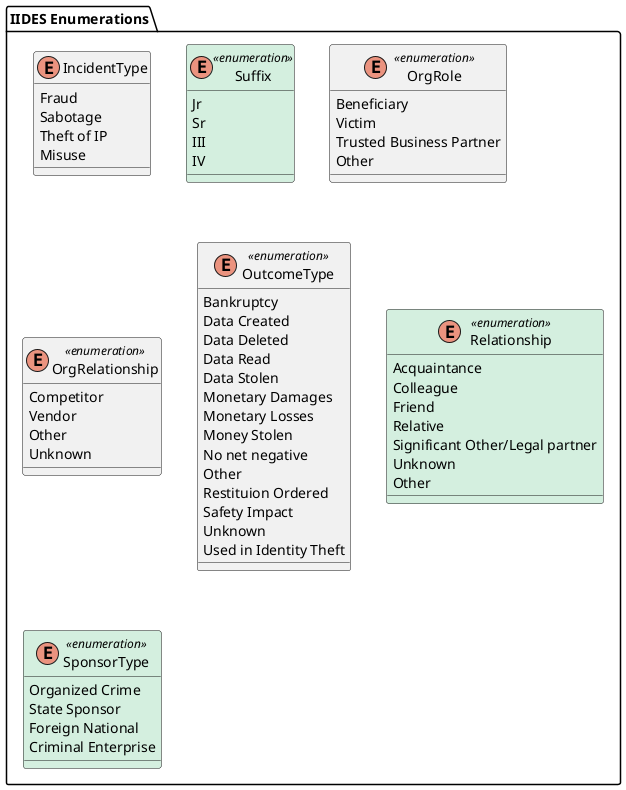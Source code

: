 @startuml IIDES_Enumerations
package "IIDES Enumerations" #FFF {

    enum IncidentType {
        Fraud
        Sabotage
        Theft of IP
        Misuse
    }
    enum Suffix <<enumeration>> #D4EFDF {
        Jr
        Sr
        III
        IV
    }
    enum OrgRole <<enumeration>> {
        Beneficiary
        Victim
        Trusted Business Partner
        Other
    }
    enum OrgRelationship <<enumeration>> {
        Competitor
        Vendor
        Other
        Unknown
    }
    enum OutcomeType <<enumeration>> {
        Bankruptcy
        Data Created
        Data Deleted
        Data Read
        Data Stolen
        Monetary Damages
        Monetary Losses
        Money Stolen
        No net negative
        Other
        Restituion Ordered
        Safety Impact
        Unknown
        Used in Identity Theft
    }
    enum Relationship <<enumeration>> #D4EFDF {
        Acquaintance
        Colleague
        Friend
        Relative
        Significant Other/Legal partner
        Unknown
        Other
    }
    enum SponsorType <<enumeration>> #D4EFDF {
        Organized Crime
        State Sponsor
        Foreign National
        Criminal Enterprise
    }
}
@enduml